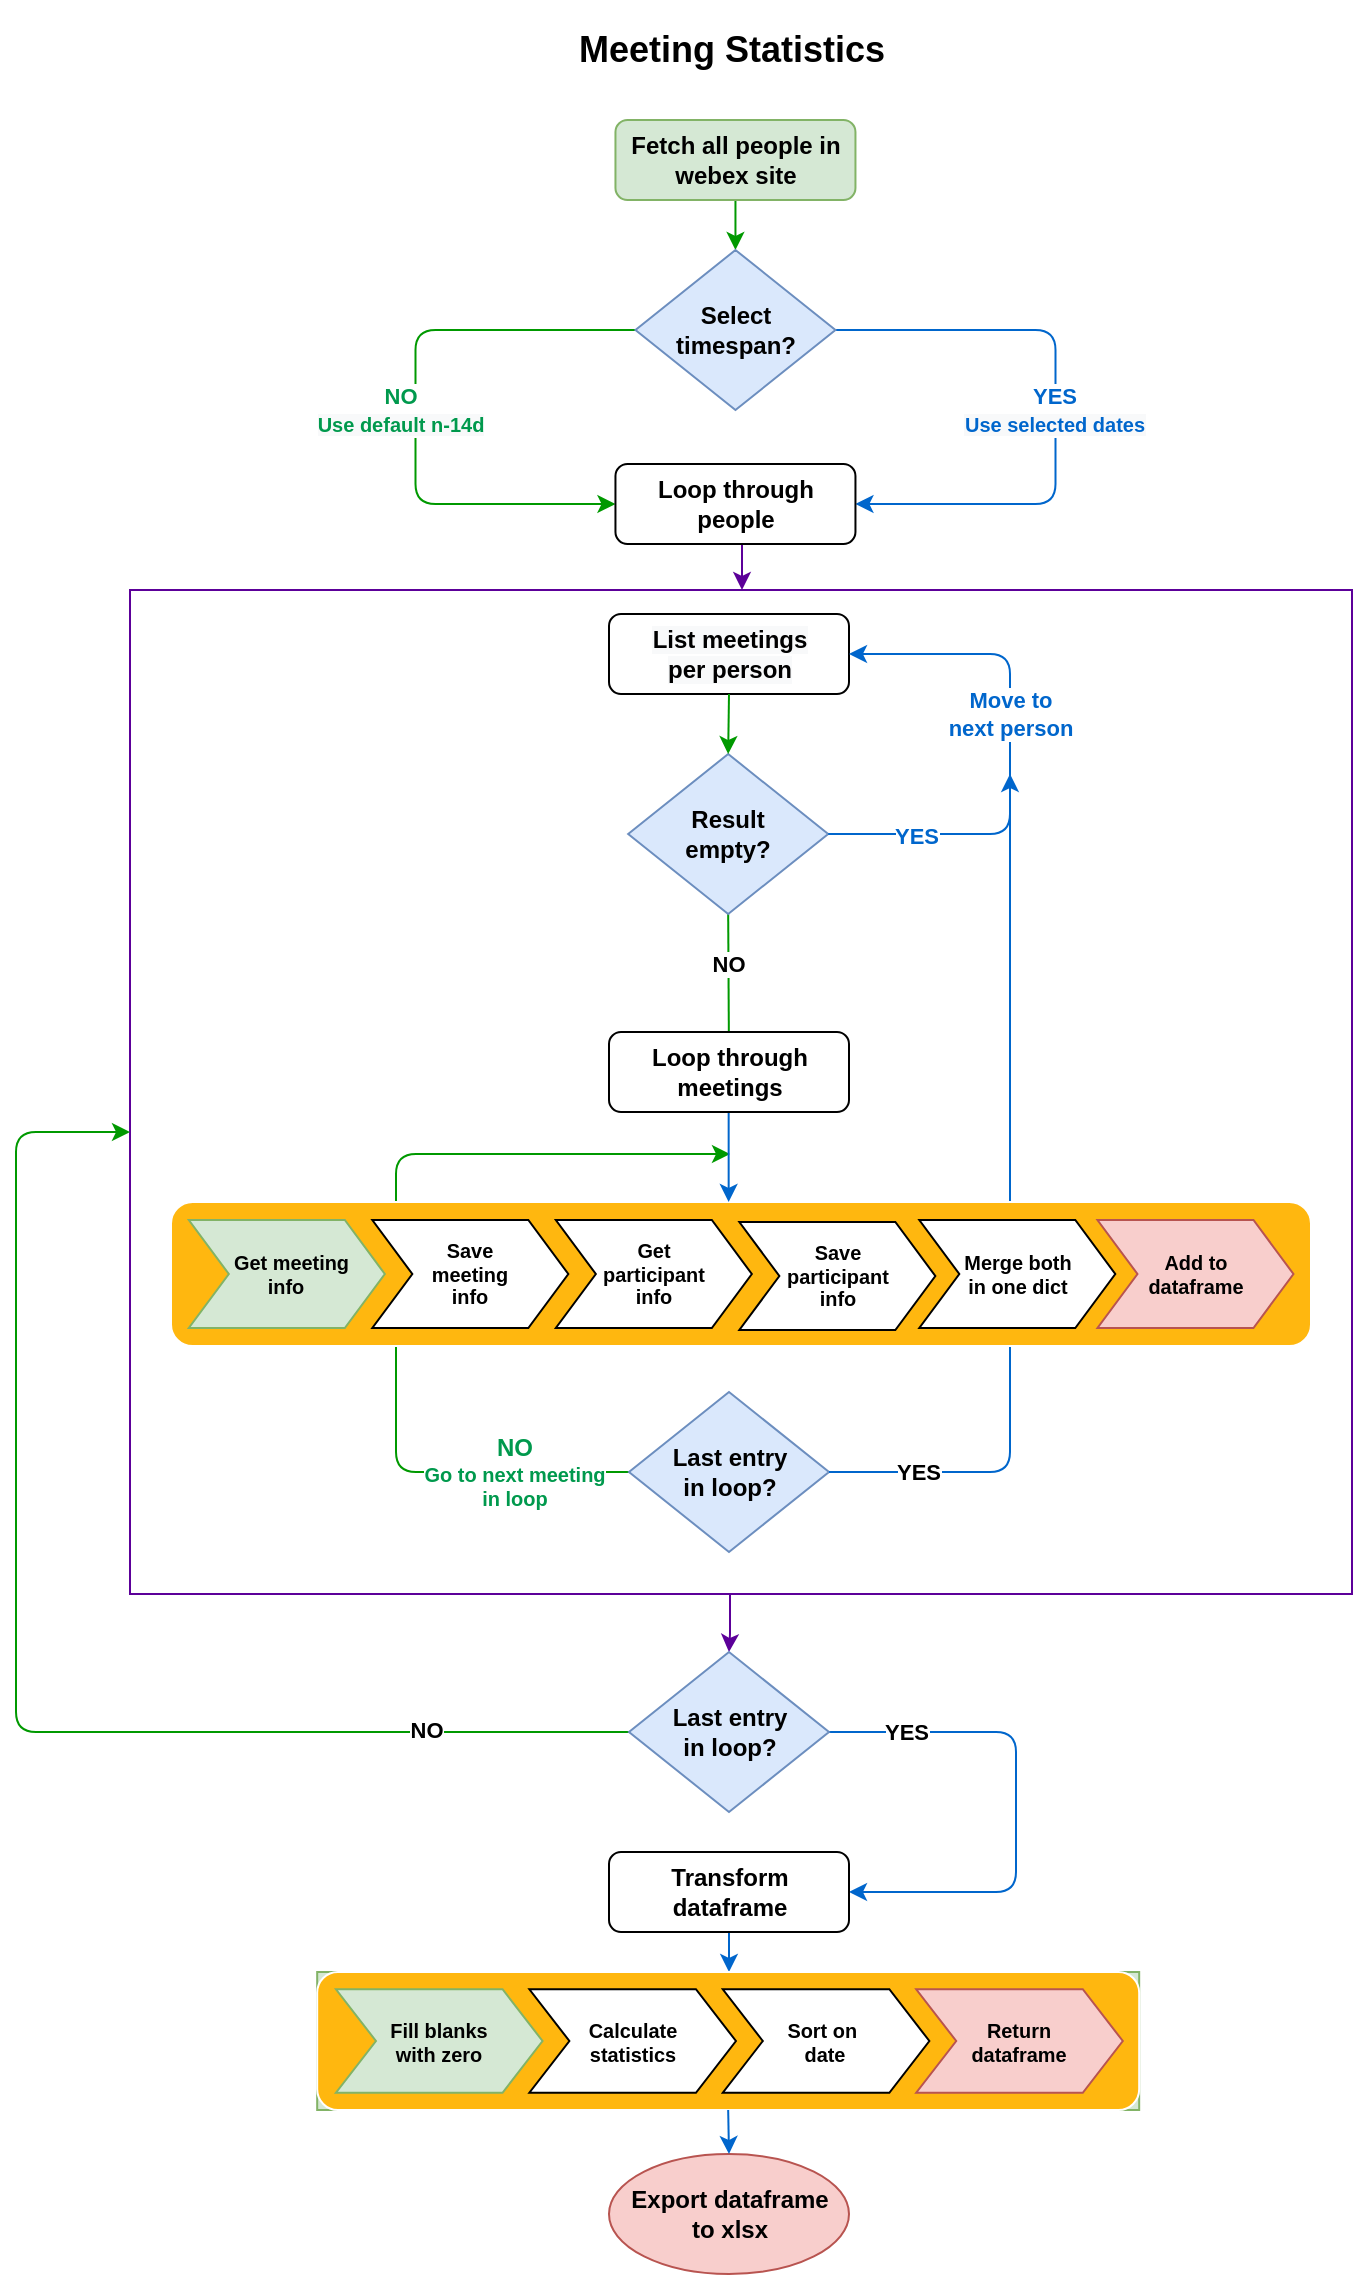<mxfile version="14.7.6" type="github">
  <diagram id="C5RBs43oDa-KdzZeNtuy" name="Page-1">
    <mxGraphModel dx="1634" dy="905" grid="0" gridSize="10" guides="1" tooltips="1" connect="1" arrows="1" fold="1" page="1" pageScale="1" pageWidth="827" pageHeight="1169" math="0" shadow="0">
      <root>
        <mxCell id="WIyWlLk6GJQsqaUBKTNV-0" />
        <mxCell id="WIyWlLk6GJQsqaUBKTNV-1" parent="WIyWlLk6GJQsqaUBKTNV-0" />
        <mxCell id="iK6K3IZoc0NF0SB4lwdh-13" style="edgeStyle=orthogonalEdgeStyle;rounded=0;orthogonalLoop=1;jettySize=auto;html=1;entryX=0.5;entryY=0;entryDx=0;entryDy=0;shadow=0;strokeColor=#5C0099;fillColor=#FFF700;fontStyle=1" parent="WIyWlLk6GJQsqaUBKTNV-1" source="iK6K3IZoc0NF0SB4lwdh-62" target="iK6K3IZoc0NF0SB4lwdh-65" edge="1">
          <mxGeometry relative="1" as="geometry">
            <Array as="points">
              <mxPoint x="407" y="820" />
              <mxPoint x="407" y="820" />
            </Array>
          </mxGeometry>
        </mxCell>
        <mxCell id="iK6K3IZoc0NF0SB4lwdh-62" value="" style="rounded=0;whiteSpace=wrap;html=1;shadow=0;strokeColor=#5C0099;fillColor=#FFFFFF;fontStyle=1" parent="WIyWlLk6GJQsqaUBKTNV-1" vertex="1">
          <mxGeometry x="107" y="298" width="611" height="502" as="geometry" />
        </mxCell>
        <mxCell id="iK6K3IZoc0NF0SB4lwdh-26" value="" style="edgeStyle=none;rounded=0;orthogonalLoop=1;jettySize=auto;html=1;strokeColor=#009900;fontStyle=1" parent="WIyWlLk6GJQsqaUBKTNV-1" source="WIyWlLk6GJQsqaUBKTNV-3" target="iK6K3IZoc0NF0SB4lwdh-5" edge="1">
          <mxGeometry relative="1" as="geometry" />
        </mxCell>
        <mxCell id="WIyWlLk6GJQsqaUBKTNV-3" value="Fetch all people in webex site" style="rounded=1;whiteSpace=wrap;html=1;fontSize=12;glass=0;strokeWidth=1;shadow=0;fontStyle=1;fillColor=#d5e8d4;strokeColor=#82b366;" parent="WIyWlLk6GJQsqaUBKTNV-1" vertex="1">
          <mxGeometry x="349.73" y="63" width="120" height="40" as="geometry" />
        </mxCell>
        <mxCell id="iK6K3IZoc0NF0SB4lwdh-0" value="&lt;font style=&quot;font-size: 18px&quot;&gt;Meeting Statistics&lt;/font&gt;" style="text;html=1;strokeColor=none;fillColor=none;align=center;verticalAlign=middle;whiteSpace=wrap;rounded=0;fontStyle=1" parent="WIyWlLk6GJQsqaUBKTNV-1" vertex="1">
          <mxGeometry x="307.64" y="3" width="200" height="50" as="geometry" />
        </mxCell>
        <mxCell id="iK6K3IZoc0NF0SB4lwdh-9" style="edgeStyle=orthogonalEdgeStyle;rounded=1;orthogonalLoop=1;jettySize=auto;html=1;exitX=0;exitY=0.5;exitDx=0;exitDy=0;shadow=0;strokeColor=#009900;fillColor=#FFF700;fontStyle=1" parent="WIyWlLk6GJQsqaUBKTNV-1" source="iK6K3IZoc0NF0SB4lwdh-5" target="iK6K3IZoc0NF0SB4lwdh-31" edge="1">
          <mxGeometry relative="1" as="geometry">
            <mxPoint x="339.73" y="258" as="targetPoint" />
            <Array as="points">
              <mxPoint x="249.73" y="168" />
              <mxPoint x="249.73" y="255" />
            </Array>
          </mxGeometry>
        </mxCell>
        <mxCell id="iK6K3IZoc0NF0SB4lwdh-10" value="NO&lt;br&gt;&lt;span style=&quot;font-size: 10px ; background-color: rgb(248 , 249 , 250)&quot;&gt;Use default&lt;/span&gt;&lt;span style=&quot;font-size: 10px ; background-color: rgb(248 , 249 , 250)&quot;&gt;&amp;nbsp;n-14d&lt;/span&gt;" style="edgeLabel;html=1;align=center;verticalAlign=middle;resizable=0;points=[];fontStyle=1;fontColor=#00994D;" parent="iK6K3IZoc0NF0SB4lwdh-9" vertex="1" connectable="0">
          <mxGeometry x="-0.539" y="2" relative="1" as="geometry">
            <mxPoint x="-49" y="38" as="offset" />
          </mxGeometry>
        </mxCell>
        <mxCell id="iK6K3IZoc0NF0SB4lwdh-22" style="edgeStyle=orthogonalEdgeStyle;rounded=1;orthogonalLoop=1;jettySize=auto;html=1;exitX=1;exitY=0.5;exitDx=0;exitDy=0;entryX=1;entryY=0.5;entryDx=0;entryDy=0;strokeColor=#0066CC;fontStyle=1" parent="WIyWlLk6GJQsqaUBKTNV-1" source="iK6K3IZoc0NF0SB4lwdh-5" target="iK6K3IZoc0NF0SB4lwdh-31" edge="1">
          <mxGeometry relative="1" as="geometry">
            <mxPoint x="459.73" y="278" as="targetPoint" />
            <Array as="points">
              <mxPoint x="569.73" y="168" />
              <mxPoint x="569.73" y="255" />
            </Array>
          </mxGeometry>
        </mxCell>
        <mxCell id="iK6K3IZoc0NF0SB4lwdh-23" value="YES&lt;br&gt;&lt;span style=&quot;font-size: 10px ; background-color: rgb(248 , 249 , 250)&quot;&gt;Use selected dates&lt;/span&gt;" style="edgeLabel;html=1;align=center;verticalAlign=middle;resizable=0;points=[];fontStyle=1;fontColor=#0066CC;" parent="iK6K3IZoc0NF0SB4lwdh-22" vertex="1" connectable="0">
          <mxGeometry x="-0.484" y="2" relative="1" as="geometry">
            <mxPoint x="33" y="42" as="offset" />
          </mxGeometry>
        </mxCell>
        <mxCell id="iK6K3IZoc0NF0SB4lwdh-5" value="Select&lt;br&gt;timespan?" style="rhombus;whiteSpace=wrap;html=1;fontStyle=1;fillColor=#dae8fc;strokeColor=#6c8ebf;" parent="WIyWlLk6GJQsqaUBKTNV-1" vertex="1">
          <mxGeometry x="359.73" y="128" width="100" height="80" as="geometry" />
        </mxCell>
        <mxCell id="iK6K3IZoc0NF0SB4lwdh-73" style="edgeStyle=orthogonalEdgeStyle;rounded=0;orthogonalLoop=1;jettySize=auto;html=1;entryX=0.5;entryY=0;entryDx=0;entryDy=0;shadow=0;strokeColor=#5C0099;fillColor=#FFF700;fontStyle=1" parent="WIyWlLk6GJQsqaUBKTNV-1" edge="1">
          <mxGeometry relative="1" as="geometry">
            <mxPoint x="413.005" y="272" as="sourcePoint" />
            <mxPoint x="413.0" y="298.0" as="targetPoint" />
            <Array as="points">
              <mxPoint x="413.5" y="272" />
            </Array>
          </mxGeometry>
        </mxCell>
        <mxCell id="iK6K3IZoc0NF0SB4lwdh-31" value="Loop through people" style="rounded=1;whiteSpace=wrap;html=1;fontSize=12;glass=0;strokeWidth=1;shadow=0;fontStyle=1" parent="WIyWlLk6GJQsqaUBKTNV-1" vertex="1">
          <mxGeometry x="349.73" y="235" width="120" height="40" as="geometry" />
        </mxCell>
        <mxCell id="iK6K3IZoc0NF0SB4lwdh-91" style="edgeStyle=orthogonalEdgeStyle;rounded=1;orthogonalLoop=1;jettySize=auto;html=1;exitX=0;exitY=0.5;exitDx=0;exitDy=0;shadow=0;strokeColor=#009900;fillColor=#FFF700;fontStyle=1" parent="WIyWlLk6GJQsqaUBKTNV-1" source="iK6K3IZoc0NF0SB4lwdh-65" target="iK6K3IZoc0NF0SB4lwdh-62" edge="1">
          <mxGeometry relative="1" as="geometry">
            <mxPoint x="50" y="550" as="targetPoint" />
            <Array as="points">
              <mxPoint x="50" y="869" />
              <mxPoint x="50" y="569" />
            </Array>
          </mxGeometry>
        </mxCell>
        <mxCell id="iK6K3IZoc0NF0SB4lwdh-92" value="NO" style="edgeLabel;html=1;align=center;verticalAlign=middle;resizable=0;points=[];fontStyle=1" parent="iK6K3IZoc0NF0SB4lwdh-91" vertex="1" connectable="0">
          <mxGeometry x="-0.692" y="-1" relative="1" as="geometry">
            <mxPoint as="offset" />
          </mxGeometry>
        </mxCell>
        <mxCell id="iK6K3IZoc0NF0SB4lwdh-140" value="YES" style="edgeStyle=orthogonalEdgeStyle;rounded=1;orthogonalLoop=1;jettySize=auto;html=1;shadow=0;strokeColor=#0066CC;fillColor=#FFF700;exitX=0.935;exitY=0.5;exitDx=0;exitDy=0;exitPerimeter=0;entryX=1;entryY=0.5;entryDx=0;entryDy=0;fontStyle=1" parent="WIyWlLk6GJQsqaUBKTNV-1" source="iK6K3IZoc0NF0SB4lwdh-65" target="iK6K3IZoc0NF0SB4lwdh-93" edge="1">
          <mxGeometry x="-0.67" relative="1" as="geometry">
            <mxPoint x="460" y="869" as="sourcePoint" />
            <mxPoint x="550" y="947" as="targetPoint" />
            <Array as="points">
              <mxPoint x="550" y="869" />
              <mxPoint x="550" y="949" />
            </Array>
            <mxPoint x="1" as="offset" />
          </mxGeometry>
        </mxCell>
        <mxCell id="iK6K3IZoc0NF0SB4lwdh-65" value="Last entry&lt;br&gt;in loop?" style="rhombus;whiteSpace=wrap;html=1;fontStyle=1;fillColor=#dae8fc;strokeColor=#6c8ebf;" parent="WIyWlLk6GJQsqaUBKTNV-1" vertex="1">
          <mxGeometry x="356.5" y="829" width="100" height="80" as="geometry" />
        </mxCell>
        <mxCell id="iK6K3IZoc0NF0SB4lwdh-27" value="&lt;meta charset=&quot;utf-8&quot;&gt;&lt;span style=&quot;color: rgb(0, 0, 0); font-family: helvetica; font-size: 12px; font-style: normal; letter-spacing: normal; text-align: center; text-indent: 0px; text-transform: none; word-spacing: 0px; background-color: rgb(248, 249, 250); display: inline; float: none;&quot;&gt;List meetings&lt;/span&gt;&lt;br style=&quot;color: rgb(0, 0, 0); font-family: helvetica; font-size: 12px; font-style: normal; letter-spacing: normal; text-align: center; text-indent: 0px; text-transform: none; word-spacing: 0px; background-color: rgb(248, 249, 250);&quot;&gt;&lt;span style=&quot;color: rgb(0, 0, 0); font-family: helvetica; font-size: 12px; font-style: normal; letter-spacing: normal; text-align: center; text-indent: 0px; text-transform: none; word-spacing: 0px; background-color: rgb(248, 249, 250); display: inline; float: none;&quot;&gt;per person&lt;/span&gt;" style="rounded=1;whiteSpace=wrap;html=1;fontSize=12;glass=0;strokeWidth=1;shadow=0;fontStyle=1" parent="WIyWlLk6GJQsqaUBKTNV-1" vertex="1">
          <mxGeometry x="346.5" y="310" width="120" height="40" as="geometry" />
        </mxCell>
        <mxCell id="iK6K3IZoc0NF0SB4lwdh-42" style="edgeStyle=none;rounded=0;orthogonalLoop=1;jettySize=auto;html=1;exitX=0.5;exitY=1;exitDx=0;exitDy=0;strokeColor=#009900;fontStyle=1" parent="WIyWlLk6GJQsqaUBKTNV-1" source="iK6K3IZoc0NF0SB4lwdh-29" edge="1">
          <mxGeometry x="106.5" y="293" as="geometry">
            <mxPoint x="406.5" y="533.0" as="targetPoint" />
          </mxGeometry>
        </mxCell>
        <mxCell id="iK6K3IZoc0NF0SB4lwdh-43" value="NO" style="edgeLabel;html=1;align=center;verticalAlign=middle;resizable=0;points=[];strokeColor=#009900;fontStyle=1" parent="iK6K3IZoc0NF0SB4lwdh-42" vertex="1" connectable="0">
          <mxGeometry x="-0.632" y="5" relative="1" as="geometry">
            <mxPoint x="-5" y="11" as="offset" />
          </mxGeometry>
        </mxCell>
        <mxCell id="iK6K3IZoc0NF0SB4lwdh-29" value="Result &lt;br&gt;empty?" style="rhombus;whiteSpace=wrap;html=1;fontStyle=1;fillColor=#dae8fc;strokeColor=#6c8ebf;" parent="WIyWlLk6GJQsqaUBKTNV-1" vertex="1">
          <mxGeometry x="356.09" y="380" width="100" height="80" as="geometry" />
        </mxCell>
        <mxCell id="iK6K3IZoc0NF0SB4lwdh-40" style="edgeStyle=none;rounded=0;orthogonalLoop=1;jettySize=auto;html=1;exitX=0.5;exitY=1;exitDx=0;exitDy=0;entryX=0.5;entryY=0;entryDx=0;entryDy=0;strokeColor=#009900;fontStyle=1" parent="WIyWlLk6GJQsqaUBKTNV-1" source="iK6K3IZoc0NF0SB4lwdh-27" target="iK6K3IZoc0NF0SB4lwdh-29" edge="1">
          <mxGeometry x="106.5" y="293" as="geometry" />
        </mxCell>
        <mxCell id="iK6K3IZoc0NF0SB4lwdh-36" style="edgeStyle=none;rounded=0;orthogonalLoop=1;jettySize=auto;html=1;entryX=0;entryY=0.5;entryDx=0;entryDy=0;fontStyle=1" parent="WIyWlLk6GJQsqaUBKTNV-1" source="iK6K3IZoc0NF0SB4lwdh-29" target="iK6K3IZoc0NF0SB4lwdh-29" edge="1">
          <mxGeometry x="106.5" y="293" as="geometry" />
        </mxCell>
        <mxCell id="iK6K3IZoc0NF0SB4lwdh-71" style="edgeStyle=orthogonalEdgeStyle;rounded=1;orthogonalLoop=1;jettySize=auto;html=1;exitX=0;exitY=0.5;exitDx=0;exitDy=0;shadow=0;strokeColor=#009900;fillColor=#FFF700;fontStyle=1" parent="WIyWlLk6GJQsqaUBKTNV-1" source="iK6K3IZoc0NF0SB4lwdh-54" edge="1">
          <mxGeometry x="106.5" y="293" as="geometry">
            <mxPoint x="407" y="580" as="targetPoint" />
            <Array as="points">
              <mxPoint x="240" y="739" />
              <mxPoint x="240" y="580" />
              <mxPoint x="390" y="580" />
            </Array>
          </mxGeometry>
        </mxCell>
        <mxCell id="iK6K3IZoc0NF0SB4lwdh-72" value="&lt;h5&gt;&lt;font style=&quot;&quot;&gt;&lt;font style=&quot;font-size: 12px&quot;&gt;NO&lt;/font&gt;&lt;br&gt;&lt;font style=&quot;font-size: 10px&quot;&gt;Go to next meeting&lt;br&gt; in loop&lt;/font&gt;&lt;/font&gt;&lt;/h5&gt;" style="edgeLabel;html=1;align=center;verticalAlign=middle;resizable=0;points=[];fontStyle=1;fontColor=#00994D;" parent="iK6K3IZoc0NF0SB4lwdh-71" vertex="1" connectable="0">
          <mxGeometry x="-0.718" y="1" relative="1" as="geometry">
            <mxPoint x="5" y="-1" as="offset" />
          </mxGeometry>
        </mxCell>
        <mxCell id="iK6K3IZoc0NF0SB4lwdh-54" value="Last entry&lt;br&gt;in loop?" style="rhombus;whiteSpace=wrap;html=1;fontStyle=1;fillColor=#dae8fc;strokeColor=#6c8ebf;" parent="WIyWlLk6GJQsqaUBKTNV-1" vertex="1">
          <mxGeometry x="356.5" y="699" width="100" height="80" as="geometry" />
        </mxCell>
        <mxCell id="iK6K3IZoc0NF0SB4lwdh-38" value="&lt;font color=&quot;#0066CC&quot;&gt;Move to &lt;br&gt;next person&lt;/font&gt;" style="edgeStyle=orthogonalEdgeStyle;rounded=1;orthogonalLoop=1;jettySize=auto;html=1;fillColor=#FFF700;strokeColor=#0066CC;shadow=0;exitX=1;exitY=0.5;exitDx=0;exitDy=0;fontStyle=1" parent="WIyWlLk6GJQsqaUBKTNV-1" source="iK6K3IZoc0NF0SB4lwdh-29" edge="1">
          <mxGeometry as="geometry">
            <mxPoint x="456.5" y="443" as="sourcePoint" />
            <mxPoint x="466.5" y="330" as="targetPoint" />
            <Array as="points">
              <mxPoint x="547" y="420" />
              <mxPoint x="547" y="330" />
            </Array>
            <mxPoint x="86" y="-15" as="offset" />
          </mxGeometry>
        </mxCell>
        <mxCell id="iK6K3IZoc0NF0SB4lwdh-20" style="edgeStyle=orthogonalEdgeStyle;rounded=0;orthogonalLoop=1;jettySize=auto;html=1;entryX=0.5;entryY=0;entryDx=0;entryDy=0;shadow=0;strokeColor=#0066CC;fillColor=#FFF700;fontStyle=1" parent="WIyWlLk6GJQsqaUBKTNV-1" source="iK6K3IZoc0NF0SB4lwdh-93" target="iK6K3IZoc0NF0SB4lwdh-80" edge="1">
          <mxGeometry relative="1" as="geometry" />
        </mxCell>
        <mxCell id="iK6K3IZoc0NF0SB4lwdh-93" value="&lt;font face=&quot;helvetica&quot;&gt;Transform &lt;br&gt;dataframe&lt;/font&gt;" style="rounded=1;whiteSpace=wrap;html=1;fontSize=12;glass=0;strokeWidth=1;shadow=0;fontStyle=1" parent="WIyWlLk6GJQsqaUBKTNV-1" vertex="1">
          <mxGeometry x="346.5" y="929" width="120" height="40" as="geometry" />
        </mxCell>
        <mxCell id="iK6K3IZoc0NF0SB4lwdh-6" style="edgeStyle=orthogonalEdgeStyle;rounded=1;orthogonalLoop=1;jettySize=auto;html=1;exitX=1;exitY=0.5;exitDx=0;exitDy=0;fillColor=#FFF700;strokeColor=#0066CC;fontStyle=1" parent="WIyWlLk6GJQsqaUBKTNV-1" source="iK6K3IZoc0NF0SB4lwdh-54" edge="1">
          <mxGeometry x="106.5" y="293" as="geometry">
            <mxPoint x="547" y="390" as="targetPoint" />
            <Array as="points">
              <mxPoint x="547" y="739" />
            </Array>
            <mxPoint x="456.5" y="783.0" as="sourcePoint" />
          </mxGeometry>
        </mxCell>
        <mxCell id="iK6K3IZoc0NF0SB4lwdh-7" value="YES" style="edgeLabel;html=1;align=center;verticalAlign=middle;resizable=0;points=[];fontStyle=1" parent="iK6K3IZoc0NF0SB4lwdh-6" vertex="1" connectable="0">
          <mxGeometry x="-0.741" y="2" relative="1" as="geometry">
            <mxPoint x="-13" y="2" as="offset" />
          </mxGeometry>
        </mxCell>
        <mxCell id="iK6K3IZoc0NF0SB4lwdh-21" value="YES" style="edgeLabel;html=1;align=center;verticalAlign=middle;resizable=0;points=[];fontStyle=1;fontColor=#0066CC;" parent="iK6K3IZoc0NF0SB4lwdh-6" vertex="1" connectable="0">
          <mxGeometry relative="1" as="geometry">
            <mxPoint x="-47" y="-189" as="offset" />
          </mxGeometry>
        </mxCell>
        <mxCell id="iK6K3IZoc0NF0SB4lwdh-8" value="" style="group;fontStyle=1;fillColor=#d5e8d4;strokeColor=#82b366;" parent="WIyWlLk6GJQsqaUBKTNV-1" vertex="1" connectable="0">
          <mxGeometry x="200.59" y="989" width="411" height="69" as="geometry" />
        </mxCell>
        <mxCell id="iK6K3IZoc0NF0SB4lwdh-80" value="" style="rounded=1;whiteSpace=wrap;html=1;shadow=0;strokeColor=#FFFFFF;fillColor=#FFB70F;fontStyle=1" parent="iK6K3IZoc0NF0SB4lwdh-8" vertex="1">
          <mxGeometry width="411" height="69" as="geometry" />
        </mxCell>
        <mxCell id="iK6K3IZoc0NF0SB4lwdh-81" value="&lt;h5&gt;Fill blanks&lt;br&gt;with zero&lt;/h5&gt;" style="shape=step;perimeter=stepPerimeter;whiteSpace=wrap;html=1;fixedSize=1;shadow=0;strokeColor=#82b366;fillColor=#d5e8d4;fontStyle=1" parent="iK6K3IZoc0NF0SB4lwdh-8" vertex="1">
          <mxGeometry x="9.389" y="8.625" width="103.282" height="51.75" as="geometry" />
        </mxCell>
        <mxCell id="iK6K3IZoc0NF0SB4lwdh-82" value="&lt;h5&gt;Sort on&amp;nbsp;&lt;br&gt;date&lt;/h5&gt;" style="shape=step;perimeter=stepPerimeter;whiteSpace=wrap;html=1;fixedSize=1;shadow=0;strokeColor=#000000;fillColor=#FFFFFF;fontStyle=1" parent="iK6K3IZoc0NF0SB4lwdh-8" vertex="1">
          <mxGeometry x="202.808" y="8.625" width="103.282" height="51.75" as="geometry" />
        </mxCell>
        <mxCell id="iK6K3IZoc0NF0SB4lwdh-83" value="&lt;h5&gt;Calculate&lt;br&gt; statistics&lt;/h5&gt;" style="shape=step;perimeter=stepPerimeter;whiteSpace=wrap;html=1;fixedSize=1;shadow=0;strokeColor=#000000;fillColor=#FFFFFF;fontStyle=1" parent="iK6K3IZoc0NF0SB4lwdh-8" vertex="1">
          <mxGeometry x="106.099" y="8.625" width="103.282" height="51.75" as="geometry" />
        </mxCell>
        <mxCell id="iK6K3IZoc0NF0SB4lwdh-84" value="&lt;h5&gt;Return&lt;br&gt; dataframe&lt;/h5&gt;" style="shape=step;perimeter=stepPerimeter;whiteSpace=wrap;html=1;fixedSize=1;shadow=0;strokeColor=#b85450;fillColor=#f8cecc;fontStyle=1" parent="iK6K3IZoc0NF0SB4lwdh-8" vertex="1">
          <mxGeometry x="299.517" y="8.625" width="103.282" height="51.75" as="geometry" />
        </mxCell>
        <mxCell id="iK6K3IZoc0NF0SB4lwdh-52" value="" style="rounded=1;whiteSpace=wrap;html=1;shadow=0;strokeColor=#FFFFFF;fillColor=#FFB70F;fontStyle=1" parent="WIyWlLk6GJQsqaUBKTNV-1" vertex="1">
          <mxGeometry x="127.5" y="604" width="570" height="72" as="geometry" />
        </mxCell>
        <mxCell id="iK6K3IZoc0NF0SB4lwdh-44" value="&lt;h5&gt;&amp;nbsp; Get meeting&lt;br&gt;info&lt;/h5&gt;" style="shape=step;perimeter=stepPerimeter;whiteSpace=wrap;html=1;fixedSize=1;shadow=0;strokeColor=#82b366;fillColor=#d5e8d4;fontStyle=1" parent="WIyWlLk6GJQsqaUBKTNV-1" vertex="1">
          <mxGeometry x="136.408" y="613" width="97.993" height="54.0" as="geometry" />
        </mxCell>
        <mxCell id="iK6K3IZoc0NF0SB4lwdh-47" value="&lt;h5&gt;Get &lt;br&gt;participant &lt;br&gt;info&lt;/h5&gt;" style="shape=step;perimeter=stepPerimeter;whiteSpace=wrap;html=1;fixedSize=1;shadow=0;strokeColor=#000000;fillColor=#FFFFFF;fontStyle=1" parent="WIyWlLk6GJQsqaUBKTNV-1" vertex="1">
          <mxGeometry x="319.922" y="613" width="97.993" height="54.0" as="geometry" />
        </mxCell>
        <mxCell id="iK6K3IZoc0NF0SB4lwdh-48" value="&lt;h5&gt;Save &lt;br&gt;meeting&lt;br&gt;info&lt;/h5&gt;" style="shape=step;perimeter=stepPerimeter;whiteSpace=wrap;html=1;fixedSize=1;shadow=0;strokeColor=#000000;fillColor=#FFFFFF;fontStyle=1" parent="WIyWlLk6GJQsqaUBKTNV-1" vertex="1">
          <mxGeometry x="228.165" y="613" width="97.993" height="54.0" as="geometry" />
        </mxCell>
        <mxCell id="iK6K3IZoc0NF0SB4lwdh-49" value="&lt;h5&gt;Save &lt;br&gt;participant &lt;br&gt;info&lt;/h5&gt;" style="shape=step;perimeter=stepPerimeter;whiteSpace=wrap;html=1;fixedSize=1;shadow=0;strokeColor=#000000;fillColor=#FFFFFF;fontStyle=1" parent="WIyWlLk6GJQsqaUBKTNV-1" vertex="1">
          <mxGeometry x="411.679" y="614" width="97.993" height="54.0" as="geometry" />
        </mxCell>
        <mxCell id="iK6K3IZoc0NF0SB4lwdh-50" value="&lt;h5&gt;Merge both&lt;br&gt;in one dict&lt;/h5&gt;" style="shape=step;perimeter=stepPerimeter;whiteSpace=wrap;html=1;fixedSize=1;shadow=0;strokeColor=#000000;fillColor=#FFFFFF;fontStyle=1" parent="WIyWlLk6GJQsqaUBKTNV-1" vertex="1">
          <mxGeometry x="501.654" y="613" width="97.993" height="54.0" as="geometry" />
        </mxCell>
        <mxCell id="iK6K3IZoc0NF0SB4lwdh-51" value="&lt;h5&gt;Add to&lt;br&gt;dataframe&lt;/h5&gt;" style="shape=step;perimeter=stepPerimeter;whiteSpace=wrap;html=1;fixedSize=1;shadow=0;strokeColor=#b85450;fillColor=#f8cecc;fontStyle=1" parent="WIyWlLk6GJQsqaUBKTNV-1" vertex="1">
          <mxGeometry x="590.738" y="613" width="97.993" height="54.0" as="geometry" />
        </mxCell>
        <mxCell id="iK6K3IZoc0NF0SB4lwdh-15" style="edgeStyle=orthogonalEdgeStyle;rounded=0;orthogonalLoop=1;jettySize=auto;html=1;entryX=0.5;entryY=0;entryDx=0;entryDy=0;shadow=0;strokeColor=#0066CC;fillColor=#FFF700;fontStyle=1" parent="WIyWlLk6GJQsqaUBKTNV-1" edge="1">
          <mxGeometry relative="1" as="geometry">
            <mxPoint x="406.33" y="559" as="sourcePoint" />
            <mxPoint x="406.33" y="604" as="targetPoint" />
            <Array as="points">
              <mxPoint x="406.83" y="559" />
            </Array>
          </mxGeometry>
        </mxCell>
        <mxCell id="iK6K3IZoc0NF0SB4lwdh-46" value="&lt;font face=&quot;helvetica&quot;&gt;Loop through meetings&lt;/font&gt;" style="rounded=1;whiteSpace=wrap;html=1;fontSize=12;glass=0;strokeWidth=1;shadow=0;fontStyle=1" parent="WIyWlLk6GJQsqaUBKTNV-1" vertex="1">
          <mxGeometry x="346.5" y="519" width="120" height="40" as="geometry" />
        </mxCell>
        <mxCell id="iK6K3IZoc0NF0SB4lwdh-24" value="Export dataframe &lt;br&gt;to xlsx" style="ellipse;whiteSpace=wrap;html=1;shadow=0;strokeColor=#b85450;fillColor=#f8cecc;fontStyle=1" parent="WIyWlLk6GJQsqaUBKTNV-1" vertex="1">
          <mxGeometry x="346.5" y="1080" width="120" height="60" as="geometry" />
        </mxCell>
        <mxCell id="iK6K3IZoc0NF0SB4lwdh-25" style="edgeStyle=orthogonalEdgeStyle;rounded=0;orthogonalLoop=1;jettySize=auto;html=1;exitX=0.5;exitY=1;exitDx=0;exitDy=0;entryX=0.5;entryY=0;entryDx=0;entryDy=0;shadow=0;strokeColor=#0066CC;fillColor=#FFF700;fontStyle=1" parent="WIyWlLk6GJQsqaUBKTNV-1" source="iK6K3IZoc0NF0SB4lwdh-80" target="iK6K3IZoc0NF0SB4lwdh-24" edge="1">
          <mxGeometry relative="1" as="geometry" />
        </mxCell>
      </root>
    </mxGraphModel>
  </diagram>
</mxfile>
